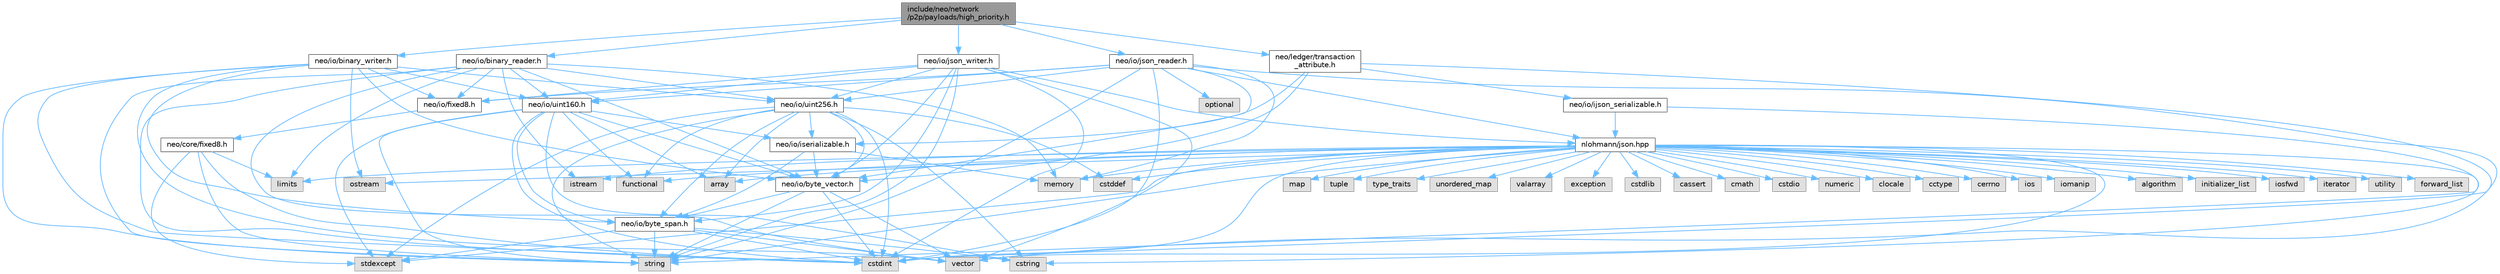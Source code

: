 digraph "include/neo/network/p2p/payloads/high_priority.h"
{
 // LATEX_PDF_SIZE
  bgcolor="transparent";
  edge [fontname=Helvetica,fontsize=10,labelfontname=Helvetica,labelfontsize=10];
  node [fontname=Helvetica,fontsize=10,shape=box,height=0.2,width=0.4];
  Node1 [id="Node000001",label="include/neo/network\l/p2p/payloads/high_priority.h",height=0.2,width=0.4,color="gray40", fillcolor="grey60", style="filled", fontcolor="black",tooltip=" "];
  Node1 -> Node2 [id="edge120_Node000001_Node000002",color="steelblue1",style="solid",tooltip=" "];
  Node2 [id="Node000002",label="neo/io/binary_reader.h",height=0.2,width=0.4,color="grey40", fillcolor="white", style="filled",URL="$binary__reader_8h.html",tooltip=" "];
  Node2 -> Node3 [id="edge121_Node000002_Node000003",color="steelblue1",style="solid",tooltip=" "];
  Node3 [id="Node000003",label="neo/io/byte_vector.h",height=0.2,width=0.4,color="grey40", fillcolor="white", style="filled",URL="$io_2byte__vector_8h.html",tooltip=" "];
  Node3 -> Node4 [id="edge122_Node000003_Node000004",color="steelblue1",style="solid",tooltip=" "];
  Node4 [id="Node000004",label="neo/io/byte_span.h",height=0.2,width=0.4,color="grey40", fillcolor="white", style="filled",URL="$io_2byte__span_8h.html",tooltip=" "];
  Node4 -> Node5 [id="edge123_Node000004_Node000005",color="steelblue1",style="solid",tooltip=" "];
  Node5 [id="Node000005",label="cstdint",height=0.2,width=0.4,color="grey60", fillcolor="#E0E0E0", style="filled",tooltip=" "];
  Node4 -> Node6 [id="edge124_Node000004_Node000006",color="steelblue1",style="solid",tooltip=" "];
  Node6 [id="Node000006",label="cstring",height=0.2,width=0.4,color="grey60", fillcolor="#E0E0E0", style="filled",tooltip=" "];
  Node4 -> Node7 [id="edge125_Node000004_Node000007",color="steelblue1",style="solid",tooltip=" "];
  Node7 [id="Node000007",label="stdexcept",height=0.2,width=0.4,color="grey60", fillcolor="#E0E0E0", style="filled",tooltip=" "];
  Node4 -> Node8 [id="edge126_Node000004_Node000008",color="steelblue1",style="solid",tooltip=" "];
  Node8 [id="Node000008",label="string",height=0.2,width=0.4,color="grey60", fillcolor="#E0E0E0", style="filled",tooltip=" "];
  Node4 -> Node9 [id="edge127_Node000004_Node000009",color="steelblue1",style="solid",tooltip=" "];
  Node9 [id="Node000009",label="vector",height=0.2,width=0.4,color="grey60", fillcolor="#E0E0E0", style="filled",tooltip=" "];
  Node3 -> Node5 [id="edge128_Node000003_Node000005",color="steelblue1",style="solid",tooltip=" "];
  Node3 -> Node8 [id="edge129_Node000003_Node000008",color="steelblue1",style="solid",tooltip=" "];
  Node3 -> Node9 [id="edge130_Node000003_Node000009",color="steelblue1",style="solid",tooltip=" "];
  Node2 -> Node10 [id="edge131_Node000002_Node000010",color="steelblue1",style="solid",tooltip=" "];
  Node10 [id="Node000010",label="neo/io/fixed8.h",height=0.2,width=0.4,color="grey40", fillcolor="white", style="filled",URL="$io_2fixed8_8h.html",tooltip=" "];
  Node10 -> Node11 [id="edge132_Node000010_Node000011",color="steelblue1",style="solid",tooltip=" "];
  Node11 [id="Node000011",label="neo/core/fixed8.h",height=0.2,width=0.4,color="grey40", fillcolor="white", style="filled",URL="$core_2fixed8_8h.html",tooltip=" "];
  Node11 -> Node5 [id="edge133_Node000011_Node000005",color="steelblue1",style="solid",tooltip=" "];
  Node11 -> Node12 [id="edge134_Node000011_Node000012",color="steelblue1",style="solid",tooltip=" "];
  Node12 [id="Node000012",label="limits",height=0.2,width=0.4,color="grey60", fillcolor="#E0E0E0", style="filled",tooltip=" "];
  Node11 -> Node7 [id="edge135_Node000011_Node000007",color="steelblue1",style="solid",tooltip=" "];
  Node11 -> Node8 [id="edge136_Node000011_Node000008",color="steelblue1",style="solid",tooltip=" "];
  Node2 -> Node13 [id="edge137_Node000002_Node000013",color="steelblue1",style="solid",tooltip=" "];
  Node13 [id="Node000013",label="neo/io/uint160.h",height=0.2,width=0.4,color="grey40", fillcolor="white", style="filled",URL="$uint160_8h.html",tooltip=" "];
  Node13 -> Node4 [id="edge138_Node000013_Node000004",color="steelblue1",style="solid",tooltip=" "];
  Node13 -> Node3 [id="edge139_Node000013_Node000003",color="steelblue1",style="solid",tooltip=" "];
  Node13 -> Node14 [id="edge140_Node000013_Node000014",color="steelblue1",style="solid",tooltip=" "];
  Node14 [id="Node000014",label="neo/io/iserializable.h",height=0.2,width=0.4,color="grey40", fillcolor="white", style="filled",URL="$iserializable_8h.html",tooltip=" "];
  Node14 -> Node4 [id="edge141_Node000014_Node000004",color="steelblue1",style="solid",tooltip=" "];
  Node14 -> Node3 [id="edge142_Node000014_Node000003",color="steelblue1",style="solid",tooltip=" "];
  Node14 -> Node15 [id="edge143_Node000014_Node000015",color="steelblue1",style="solid",tooltip=" "];
  Node15 [id="Node000015",label="memory",height=0.2,width=0.4,color="grey60", fillcolor="#E0E0E0", style="filled",tooltip=" "];
  Node13 -> Node16 [id="edge144_Node000013_Node000016",color="steelblue1",style="solid",tooltip=" "];
  Node16 [id="Node000016",label="array",height=0.2,width=0.4,color="grey60", fillcolor="#E0E0E0", style="filled",tooltip=" "];
  Node13 -> Node5 [id="edge145_Node000013_Node000005",color="steelblue1",style="solid",tooltip=" "];
  Node13 -> Node6 [id="edge146_Node000013_Node000006",color="steelblue1",style="solid",tooltip=" "];
  Node13 -> Node17 [id="edge147_Node000013_Node000017",color="steelblue1",style="solid",tooltip=" "];
  Node17 [id="Node000017",label="functional",height=0.2,width=0.4,color="grey60", fillcolor="#E0E0E0", style="filled",tooltip=" "];
  Node13 -> Node7 [id="edge148_Node000013_Node000007",color="steelblue1",style="solid",tooltip=" "];
  Node13 -> Node8 [id="edge149_Node000013_Node000008",color="steelblue1",style="solid",tooltip=" "];
  Node2 -> Node18 [id="edge150_Node000002_Node000018",color="steelblue1",style="solid",tooltip=" "];
  Node18 [id="Node000018",label="neo/io/uint256.h",height=0.2,width=0.4,color="grey40", fillcolor="white", style="filled",URL="$uint256_8h.html",tooltip=" "];
  Node18 -> Node4 [id="edge151_Node000018_Node000004",color="steelblue1",style="solid",tooltip=" "];
  Node18 -> Node3 [id="edge152_Node000018_Node000003",color="steelblue1",style="solid",tooltip=" "];
  Node18 -> Node14 [id="edge153_Node000018_Node000014",color="steelblue1",style="solid",tooltip=" "];
  Node18 -> Node16 [id="edge154_Node000018_Node000016",color="steelblue1",style="solid",tooltip=" "];
  Node18 -> Node19 [id="edge155_Node000018_Node000019",color="steelblue1",style="solid",tooltip=" "];
  Node19 [id="Node000019",label="cstddef",height=0.2,width=0.4,color="grey60", fillcolor="#E0E0E0", style="filled",tooltip=" "];
  Node18 -> Node5 [id="edge156_Node000018_Node000005",color="steelblue1",style="solid",tooltip=" "];
  Node18 -> Node6 [id="edge157_Node000018_Node000006",color="steelblue1",style="solid",tooltip=" "];
  Node18 -> Node17 [id="edge158_Node000018_Node000017",color="steelblue1",style="solid",tooltip=" "];
  Node18 -> Node7 [id="edge159_Node000018_Node000007",color="steelblue1",style="solid",tooltip=" "];
  Node18 -> Node8 [id="edge160_Node000018_Node000008",color="steelblue1",style="solid",tooltip=" "];
  Node2 -> Node5 [id="edge161_Node000002_Node000005",color="steelblue1",style="solid",tooltip=" "];
  Node2 -> Node20 [id="edge162_Node000002_Node000020",color="steelblue1",style="solid",tooltip=" "];
  Node20 [id="Node000020",label="istream",height=0.2,width=0.4,color="grey60", fillcolor="#E0E0E0", style="filled",tooltip=" "];
  Node2 -> Node12 [id="edge163_Node000002_Node000012",color="steelblue1",style="solid",tooltip=" "];
  Node2 -> Node15 [id="edge164_Node000002_Node000015",color="steelblue1",style="solid",tooltip=" "];
  Node2 -> Node8 [id="edge165_Node000002_Node000008",color="steelblue1",style="solid",tooltip=" "];
  Node2 -> Node9 [id="edge166_Node000002_Node000009",color="steelblue1",style="solid",tooltip=" "];
  Node1 -> Node21 [id="edge167_Node000001_Node000021",color="steelblue1",style="solid",tooltip=" "];
  Node21 [id="Node000021",label="neo/io/binary_writer.h",height=0.2,width=0.4,color="grey40", fillcolor="white", style="filled",URL="$binary__writer_8h.html",tooltip=" "];
  Node21 -> Node4 [id="edge168_Node000021_Node000004",color="steelblue1",style="solid",tooltip=" "];
  Node21 -> Node3 [id="edge169_Node000021_Node000003",color="steelblue1",style="solid",tooltip=" "];
  Node21 -> Node10 [id="edge170_Node000021_Node000010",color="steelblue1",style="solid",tooltip=" "];
  Node21 -> Node13 [id="edge171_Node000021_Node000013",color="steelblue1",style="solid",tooltip=" "];
  Node21 -> Node18 [id="edge172_Node000021_Node000018",color="steelblue1",style="solid",tooltip=" "];
  Node21 -> Node5 [id="edge173_Node000021_Node000005",color="steelblue1",style="solid",tooltip=" "];
  Node21 -> Node22 [id="edge174_Node000021_Node000022",color="steelblue1",style="solid",tooltip=" "];
  Node22 [id="Node000022",label="ostream",height=0.2,width=0.4,color="grey60", fillcolor="#E0E0E0", style="filled",tooltip=" "];
  Node21 -> Node8 [id="edge175_Node000021_Node000008",color="steelblue1",style="solid",tooltip=" "];
  Node21 -> Node9 [id="edge176_Node000021_Node000009",color="steelblue1",style="solid",tooltip=" "];
  Node1 -> Node23 [id="edge177_Node000001_Node000023",color="steelblue1",style="solid",tooltip=" "];
  Node23 [id="Node000023",label="neo/io/json_reader.h",height=0.2,width=0.4,color="grey40", fillcolor="white", style="filled",URL="$json__reader_8h.html",tooltip=" "];
  Node23 -> Node3 [id="edge178_Node000023_Node000003",color="steelblue1",style="solid",tooltip=" "];
  Node23 -> Node10 [id="edge179_Node000023_Node000010",color="steelblue1",style="solid",tooltip=" "];
  Node23 -> Node13 [id="edge180_Node000023_Node000013",color="steelblue1",style="solid",tooltip=" "];
  Node23 -> Node18 [id="edge181_Node000023_Node000018",color="steelblue1",style="solid",tooltip=" "];
  Node23 -> Node5 [id="edge182_Node000023_Node000005",color="steelblue1",style="solid",tooltip=" "];
  Node23 -> Node15 [id="edge183_Node000023_Node000015",color="steelblue1",style="solid",tooltip=" "];
  Node23 -> Node24 [id="edge184_Node000023_Node000024",color="steelblue1",style="solid",tooltip=" "];
  Node24 [id="Node000024",label="nlohmann/json.hpp",height=0.2,width=0.4,color="grey40", fillcolor="white", style="filled",URL="$json_8hpp.html",tooltip=" "];
  Node24 -> Node25 [id="edge185_Node000024_Node000025",color="steelblue1",style="solid",tooltip=" "];
  Node25 [id="Node000025",label="algorithm",height=0.2,width=0.4,color="grey60", fillcolor="#E0E0E0", style="filled",tooltip=" "];
  Node24 -> Node19 [id="edge186_Node000024_Node000019",color="steelblue1",style="solid",tooltip=" "];
  Node24 -> Node17 [id="edge187_Node000024_Node000017",color="steelblue1",style="solid",tooltip=" "];
  Node24 -> Node26 [id="edge188_Node000024_Node000026",color="steelblue1",style="solid",tooltip=" "];
  Node26 [id="Node000026",label="initializer_list",height=0.2,width=0.4,color="grey60", fillcolor="#E0E0E0", style="filled",tooltip=" "];
  Node24 -> Node27 [id="edge189_Node000024_Node000027",color="steelblue1",style="solid",tooltip=" "];
  Node27 [id="Node000027",label="iosfwd",height=0.2,width=0.4,color="grey60", fillcolor="#E0E0E0", style="filled",tooltip=" "];
  Node24 -> Node28 [id="edge190_Node000024_Node000028",color="steelblue1",style="solid",tooltip=" "];
  Node28 [id="Node000028",label="iterator",height=0.2,width=0.4,color="grey60", fillcolor="#E0E0E0", style="filled",tooltip=" "];
  Node24 -> Node15 [id="edge191_Node000024_Node000015",color="steelblue1",style="solid",tooltip=" "];
  Node24 -> Node8 [id="edge192_Node000024_Node000008",color="steelblue1",style="solid",tooltip=" "];
  Node24 -> Node29 [id="edge193_Node000024_Node000029",color="steelblue1",style="solid",tooltip=" "];
  Node29 [id="Node000029",label="utility",height=0.2,width=0.4,color="grey60", fillcolor="#E0E0E0", style="filled",tooltip=" "];
  Node24 -> Node9 [id="edge194_Node000024_Node000009",color="steelblue1",style="solid",tooltip=" "];
  Node24 -> Node16 [id="edge195_Node000024_Node000016",color="steelblue1",style="solid",tooltip=" "];
  Node24 -> Node30 [id="edge196_Node000024_Node000030",color="steelblue1",style="solid",tooltip=" "];
  Node30 [id="Node000030",label="forward_list",height=0.2,width=0.4,color="grey60", fillcolor="#E0E0E0", style="filled",tooltip=" "];
  Node24 -> Node31 [id="edge197_Node000024_Node000031",color="steelblue1",style="solid",tooltip=" "];
  Node31 [id="Node000031",label="map",height=0.2,width=0.4,color="grey60", fillcolor="#E0E0E0", style="filled",tooltip=" "];
  Node24 -> Node32 [id="edge198_Node000024_Node000032",color="steelblue1",style="solid",tooltip=" "];
  Node32 [id="Node000032",label="tuple",height=0.2,width=0.4,color="grey60", fillcolor="#E0E0E0", style="filled",tooltip=" "];
  Node24 -> Node33 [id="edge199_Node000024_Node000033",color="steelblue1",style="solid",tooltip=" "];
  Node33 [id="Node000033",label="type_traits",height=0.2,width=0.4,color="grey60", fillcolor="#E0E0E0", style="filled",tooltip=" "];
  Node24 -> Node34 [id="edge200_Node000024_Node000034",color="steelblue1",style="solid",tooltip=" "];
  Node34 [id="Node000034",label="unordered_map",height=0.2,width=0.4,color="grey60", fillcolor="#E0E0E0", style="filled",tooltip=" "];
  Node24 -> Node35 [id="edge201_Node000024_Node000035",color="steelblue1",style="solid",tooltip=" "];
  Node35 [id="Node000035",label="valarray",height=0.2,width=0.4,color="grey60", fillcolor="#E0E0E0", style="filled",tooltip=" "];
  Node24 -> Node36 [id="edge202_Node000024_Node000036",color="steelblue1",style="solid",tooltip=" "];
  Node36 [id="Node000036",label="exception",height=0.2,width=0.4,color="grey60", fillcolor="#E0E0E0", style="filled",tooltip=" "];
  Node24 -> Node7 [id="edge203_Node000024_Node000007",color="steelblue1",style="solid",tooltip=" "];
  Node24 -> Node5 [id="edge204_Node000024_Node000005",color="steelblue1",style="solid",tooltip=" "];
  Node24 -> Node37 [id="edge205_Node000024_Node000037",color="steelblue1",style="solid",tooltip=" "];
  Node37 [id="Node000037",label="cstdlib",height=0.2,width=0.4,color="grey60", fillcolor="#E0E0E0", style="filled",tooltip=" "];
  Node24 -> Node38 [id="edge206_Node000024_Node000038",color="steelblue1",style="solid",tooltip=" "];
  Node38 [id="Node000038",label="cassert",height=0.2,width=0.4,color="grey60", fillcolor="#E0E0E0", style="filled",tooltip=" "];
  Node24 -> Node12 [id="edge207_Node000024_Node000012",color="steelblue1",style="solid",tooltip=" "];
  Node24 -> Node6 [id="edge208_Node000024_Node000006",color="steelblue1",style="solid",tooltip=" "];
  Node24 -> Node39 [id="edge209_Node000024_Node000039",color="steelblue1",style="solid",tooltip=" "];
  Node39 [id="Node000039",label="cmath",height=0.2,width=0.4,color="grey60", fillcolor="#E0E0E0", style="filled",tooltip=" "];
  Node24 -> Node40 [id="edge210_Node000024_Node000040",color="steelblue1",style="solid",tooltip=" "];
  Node40 [id="Node000040",label="cstdio",height=0.2,width=0.4,color="grey60", fillcolor="#E0E0E0", style="filled",tooltip=" "];
  Node24 -> Node41 [id="edge211_Node000024_Node000041",color="steelblue1",style="solid",tooltip=" "];
  Node41 [id="Node000041",label="numeric",height=0.2,width=0.4,color="grey60", fillcolor="#E0E0E0", style="filled",tooltip=" "];
  Node24 -> Node20 [id="edge212_Node000024_Node000020",color="steelblue1",style="solid",tooltip=" "];
  Node24 -> Node42 [id="edge213_Node000024_Node000042",color="steelblue1",style="solid",tooltip=" "];
  Node42 [id="Node000042",label="clocale",height=0.2,width=0.4,color="grey60", fillcolor="#E0E0E0", style="filled",tooltip=" "];
  Node24 -> Node43 [id="edge214_Node000024_Node000043",color="steelblue1",style="solid",tooltip=" "];
  Node43 [id="Node000043",label="cctype",height=0.2,width=0.4,color="grey60", fillcolor="#E0E0E0", style="filled",tooltip=" "];
  Node24 -> Node44 [id="edge215_Node000024_Node000044",color="steelblue1",style="solid",tooltip=" "];
  Node44 [id="Node000044",label="cerrno",height=0.2,width=0.4,color="grey60", fillcolor="#E0E0E0", style="filled",tooltip=" "];
  Node24 -> Node45 [id="edge216_Node000024_Node000045",color="steelblue1",style="solid",tooltip=" "];
  Node45 [id="Node000045",label="ios",height=0.2,width=0.4,color="grey60", fillcolor="#E0E0E0", style="filled",tooltip=" "];
  Node24 -> Node22 [id="edge217_Node000024_Node000022",color="steelblue1",style="solid",tooltip=" "];
  Node24 -> Node46 [id="edge218_Node000024_Node000046",color="steelblue1",style="solid",tooltip=" "];
  Node46 [id="Node000046",label="iomanip",height=0.2,width=0.4,color="grey60", fillcolor="#E0E0E0", style="filled",tooltip=" "];
  Node23 -> Node47 [id="edge219_Node000023_Node000047",color="steelblue1",style="solid",tooltip=" "];
  Node47 [id="Node000047",label="optional",height=0.2,width=0.4,color="grey60", fillcolor="#E0E0E0", style="filled",tooltip=" "];
  Node23 -> Node8 [id="edge220_Node000023_Node000008",color="steelblue1",style="solid",tooltip=" "];
  Node23 -> Node9 [id="edge221_Node000023_Node000009",color="steelblue1",style="solid",tooltip=" "];
  Node1 -> Node48 [id="edge222_Node000001_Node000048",color="steelblue1",style="solid",tooltip=" "];
  Node48 [id="Node000048",label="neo/io/json_writer.h",height=0.2,width=0.4,color="grey40", fillcolor="white", style="filled",URL="$json__writer_8h.html",tooltip=" "];
  Node48 -> Node4 [id="edge223_Node000048_Node000004",color="steelblue1",style="solid",tooltip=" "];
  Node48 -> Node3 [id="edge224_Node000048_Node000003",color="steelblue1",style="solid",tooltip=" "];
  Node48 -> Node10 [id="edge225_Node000048_Node000010",color="steelblue1",style="solid",tooltip=" "];
  Node48 -> Node13 [id="edge226_Node000048_Node000013",color="steelblue1",style="solid",tooltip=" "];
  Node48 -> Node18 [id="edge227_Node000048_Node000018",color="steelblue1",style="solid",tooltip=" "];
  Node48 -> Node5 [id="edge228_Node000048_Node000005",color="steelblue1",style="solid",tooltip=" "];
  Node48 -> Node24 [id="edge229_Node000048_Node000024",color="steelblue1",style="solid",tooltip=" "];
  Node48 -> Node8 [id="edge230_Node000048_Node000008",color="steelblue1",style="solid",tooltip=" "];
  Node48 -> Node9 [id="edge231_Node000048_Node000009",color="steelblue1",style="solid",tooltip=" "];
  Node1 -> Node49 [id="edge232_Node000001_Node000049",color="steelblue1",style="solid",tooltip=" "];
  Node49 [id="Node000049",label="neo/ledger/transaction\l_attribute.h",height=0.2,width=0.4,color="grey40", fillcolor="white", style="filled",URL="$transaction__attribute_8h.html",tooltip=" "];
  Node49 -> Node3 [id="edge233_Node000049_Node000003",color="steelblue1",style="solid",tooltip=" "];
  Node49 -> Node50 [id="edge234_Node000049_Node000050",color="steelblue1",style="solid",tooltip=" "];
  Node50 [id="Node000050",label="neo/io/ijson_serializable.h",height=0.2,width=0.4,color="grey40", fillcolor="white", style="filled",URL="$ijson__serializable_8h.html",tooltip=" "];
  Node50 -> Node24 [id="edge235_Node000050_Node000024",color="steelblue1",style="solid",tooltip=" "];
  Node50 -> Node8 [id="edge236_Node000050_Node000008",color="steelblue1",style="solid",tooltip=" "];
  Node49 -> Node14 [id="edge237_Node000049_Node000014",color="steelblue1",style="solid",tooltip=" "];
  Node49 -> Node5 [id="edge238_Node000049_Node000005",color="steelblue1",style="solid",tooltip=" "];
}
